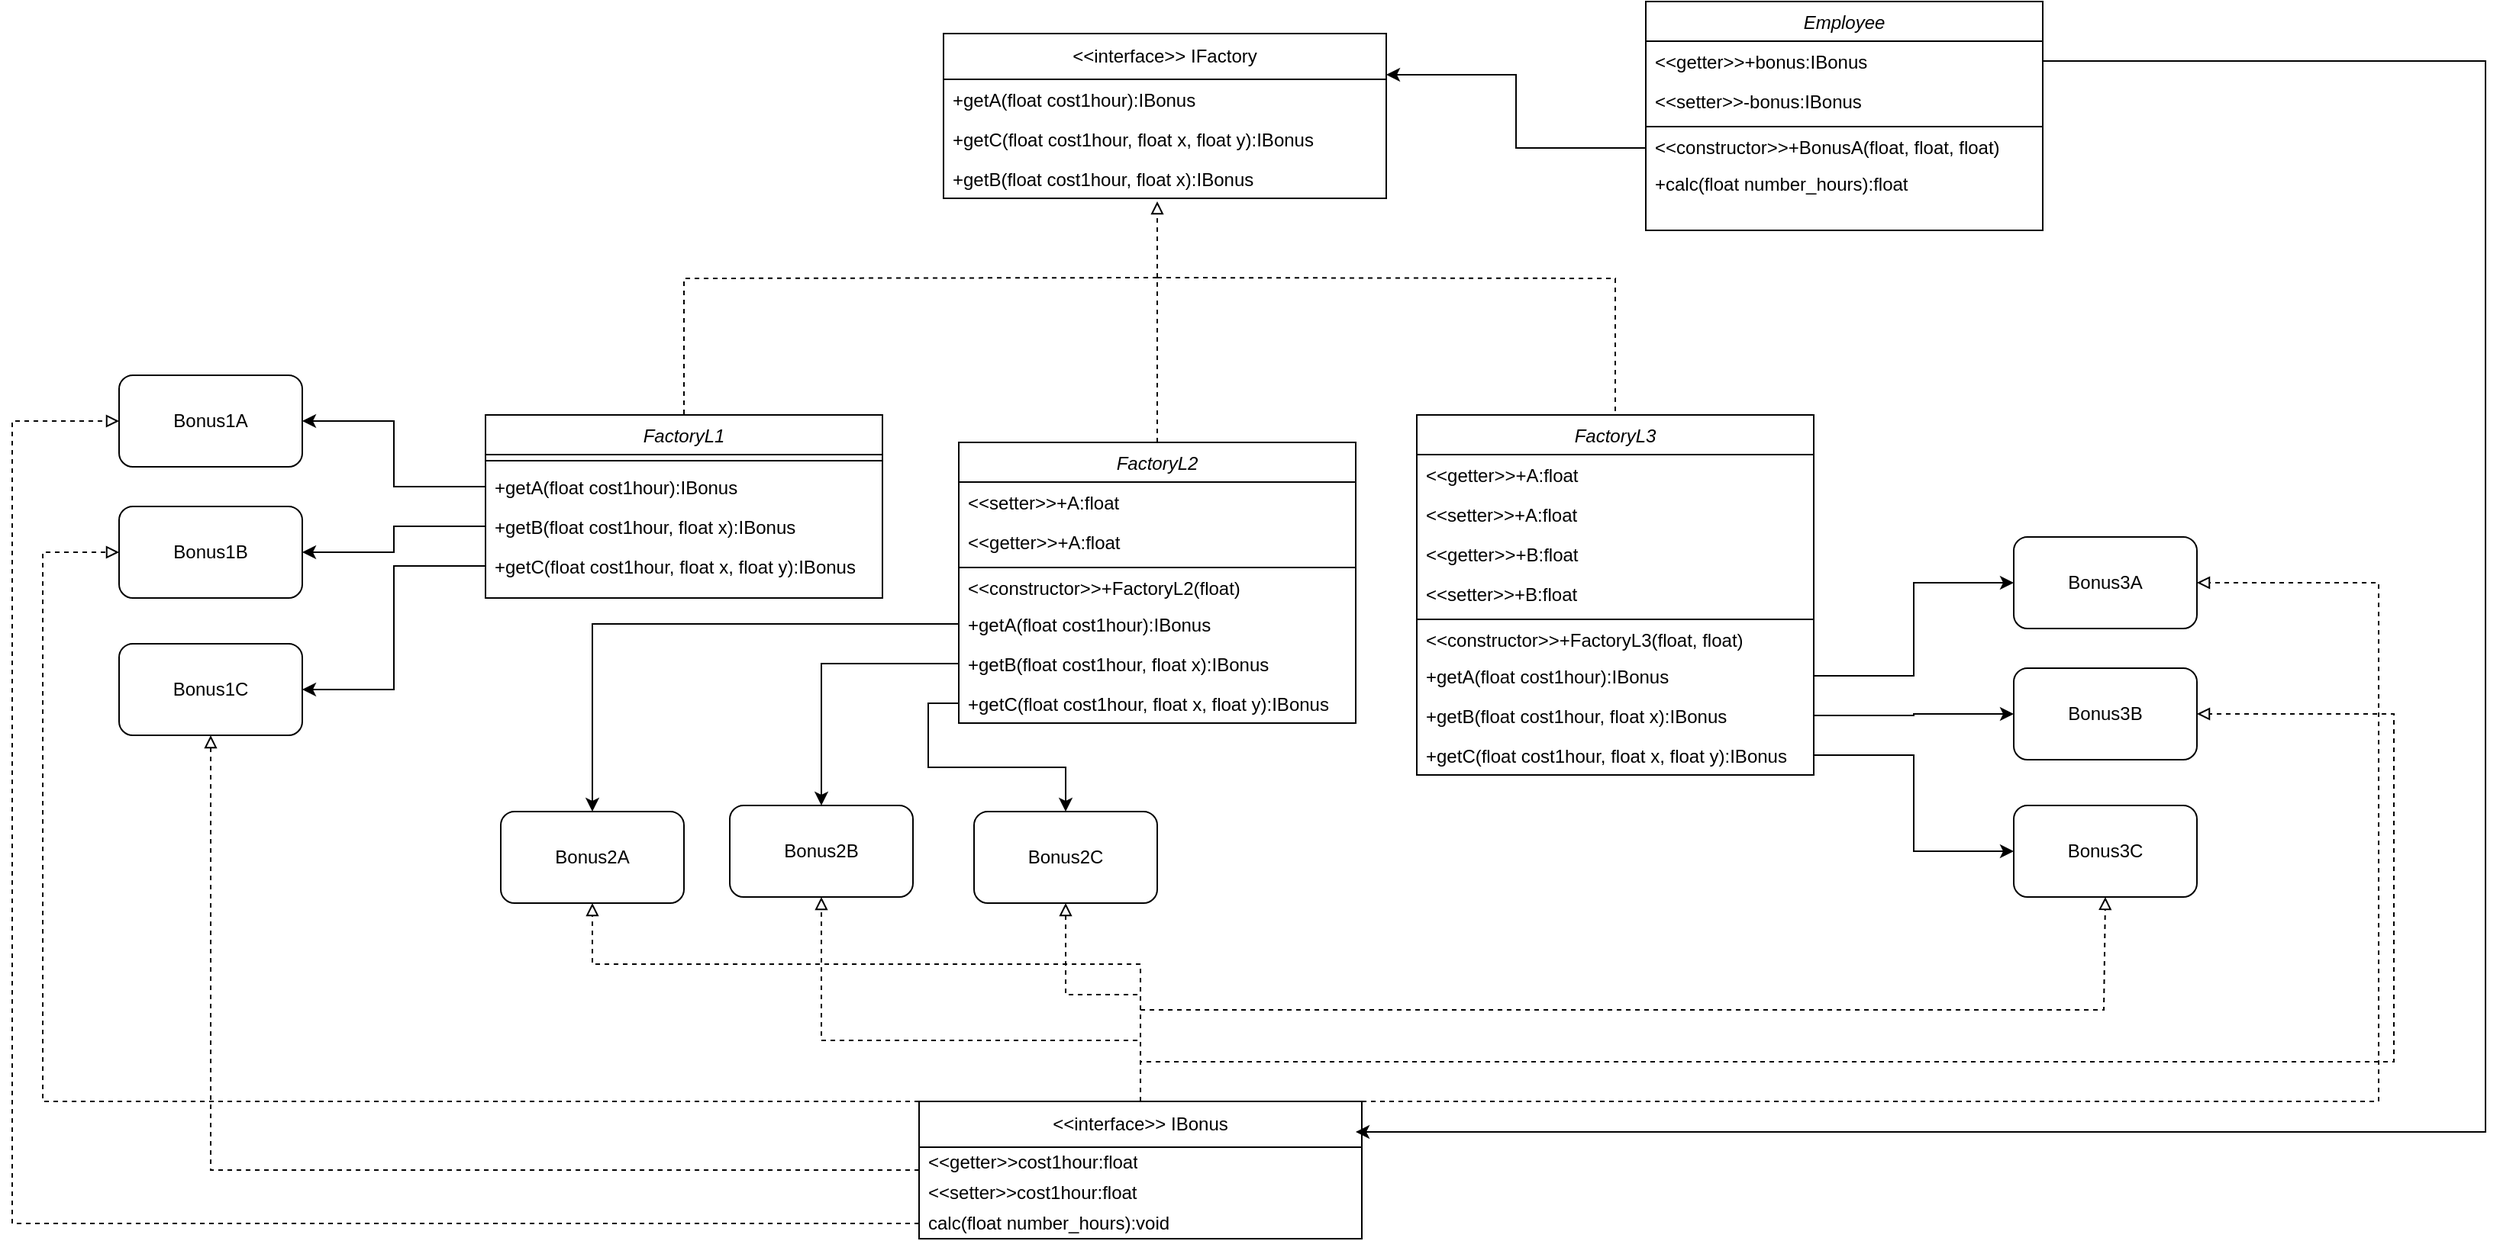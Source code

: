 <mxfile version="24.2.3" type="device">
  <diagram id="C5RBs43oDa-KdzZeNtuy" name="Page-1">
    <mxGraphModel dx="2649" dy="2156" grid="1" gridSize="10" guides="1" tooltips="1" connect="1" arrows="1" fold="1" page="1" pageScale="1" pageWidth="827" pageHeight="1169" math="0" shadow="0">
      <root>
        <mxCell id="WIyWlLk6GJQsqaUBKTNV-0" />
        <mxCell id="WIyWlLk6GJQsqaUBKTNV-1" parent="WIyWlLk6GJQsqaUBKTNV-0" />
        <mxCell id="zkfFHV4jXpPFQw0GAbJ--0" value="FactoryL1" style="swimlane;fontStyle=2;align=center;verticalAlign=top;childLayout=stackLayout;horizontal=1;startSize=26;horizontalStack=0;resizeParent=1;resizeLast=0;collapsible=1;marginBottom=0;rounded=0;shadow=0;strokeWidth=1;" parent="WIyWlLk6GJQsqaUBKTNV-1" vertex="1">
          <mxGeometry x="120" y="110" width="260" height="120" as="geometry">
            <mxRectangle x="230" y="140" width="160" height="26" as="alternateBounds" />
          </mxGeometry>
        </mxCell>
        <mxCell id="zkfFHV4jXpPFQw0GAbJ--4" value="" style="line;html=1;strokeWidth=1;align=left;verticalAlign=middle;spacingTop=-1;spacingLeft=3;spacingRight=3;rotatable=0;labelPosition=right;points=[];portConstraint=eastwest;" parent="zkfFHV4jXpPFQw0GAbJ--0" vertex="1">
          <mxGeometry y="26" width="260" height="8" as="geometry" />
        </mxCell>
        <mxCell id="zkfFHV4jXpPFQw0GAbJ--5" value="+getA(float cost1hour):IBonus" style="text;align=left;verticalAlign=top;spacingLeft=4;spacingRight=4;overflow=hidden;rotatable=0;points=[[0,0.5],[1,0.5]];portConstraint=eastwest;" parent="zkfFHV4jXpPFQw0GAbJ--0" vertex="1">
          <mxGeometry y="34" width="260" height="26" as="geometry" />
        </mxCell>
        <mxCell id="Mr1L3PNaYn9m-BKiw8RI-86" value="+getB(float cost1hour, float x):IBonus" style="text;align=left;verticalAlign=top;spacingLeft=4;spacingRight=4;overflow=hidden;rotatable=0;points=[[0,0.5],[1,0.5]];portConstraint=eastwest;" parent="zkfFHV4jXpPFQw0GAbJ--0" vertex="1">
          <mxGeometry y="60" width="260" height="26" as="geometry" />
        </mxCell>
        <mxCell id="Mr1L3PNaYn9m-BKiw8RI-87" value="+getC(float cost1hour, float x, float y):IBonus" style="text;align=left;verticalAlign=top;spacingLeft=4;spacingRight=4;overflow=hidden;rotatable=0;points=[[0,0.5],[1,0.5]];portConstraint=eastwest;" parent="zkfFHV4jXpPFQw0GAbJ--0" vertex="1">
          <mxGeometry y="86" width="260" height="26" as="geometry" />
        </mxCell>
        <mxCell id="Mr1L3PNaYn9m-BKiw8RI-130" style="edgeStyle=orthogonalEdgeStyle;rounded=0;orthogonalLoop=1;jettySize=auto;html=1;exitX=0.5;exitY=0;exitDx=0;exitDy=0;dashed=1;endArrow=block;endFill=0;" parent="WIyWlLk6GJQsqaUBKTNV-1" source="Mr1L3PNaYn9m-BKiw8RI-95" edge="1">
          <mxGeometry relative="1" as="geometry">
            <mxPoint x="560" y="-30" as="targetPoint" />
          </mxGeometry>
        </mxCell>
        <mxCell id="Mr1L3PNaYn9m-BKiw8RI-88" value="&amp;lt;&amp;lt;interface&amp;gt;&amp;gt; IFactory" style="swimlane;fontStyle=0;childLayout=stackLayout;horizontal=1;startSize=30;horizontalStack=0;resizeParent=1;resizeParentMax=0;resizeLast=0;collapsible=1;marginBottom=0;whiteSpace=wrap;html=1;" parent="WIyWlLk6GJQsqaUBKTNV-1" vertex="1">
          <mxGeometry x="420" y="-140" width="290" height="108" as="geometry" />
        </mxCell>
        <mxCell id="Mr1L3PNaYn9m-BKiw8RI-124" value="+getA(float cost1hour):IBonus" style="text;align=left;verticalAlign=top;spacingLeft=4;spacingRight=4;overflow=hidden;rotatable=0;points=[[0,0.5],[1,0.5]];portConstraint=eastwest;" parent="Mr1L3PNaYn9m-BKiw8RI-88" vertex="1">
          <mxGeometry y="30" width="290" height="26" as="geometry" />
        </mxCell>
        <mxCell id="Mr1L3PNaYn9m-BKiw8RI-126" value="+getC(float cost1hour, float x, float y):IBonus" style="text;align=left;verticalAlign=top;spacingLeft=4;spacingRight=4;overflow=hidden;rotatable=0;points=[[0,0.5],[1,0.5]];portConstraint=eastwest;" parent="Mr1L3PNaYn9m-BKiw8RI-88" vertex="1">
          <mxGeometry y="56" width="290" height="26" as="geometry" />
        </mxCell>
        <mxCell id="Mr1L3PNaYn9m-BKiw8RI-125" value="+getB(float cost1hour, float x):IBonus" style="text;align=left;verticalAlign=top;spacingLeft=4;spacingRight=4;overflow=hidden;rotatable=0;points=[[0,0.5],[1,0.5]];portConstraint=eastwest;" parent="Mr1L3PNaYn9m-BKiw8RI-88" vertex="1">
          <mxGeometry y="82" width="290" height="26" as="geometry" />
        </mxCell>
        <mxCell id="Mr1L3PNaYn9m-BKiw8RI-95" value="FactoryL2" style="swimlane;fontStyle=2;align=center;verticalAlign=top;childLayout=stackLayout;horizontal=1;startSize=26;horizontalStack=0;resizeParent=1;resizeLast=0;collapsible=1;marginBottom=0;rounded=0;shadow=0;strokeWidth=1;" parent="WIyWlLk6GJQsqaUBKTNV-1" vertex="1">
          <mxGeometry x="430" y="128" width="260" height="184" as="geometry">
            <mxRectangle x="230" y="140" width="160" height="26" as="alternateBounds" />
          </mxGeometry>
        </mxCell>
        <mxCell id="Mr1L3PNaYn9m-BKiw8RI-107" value="&lt;&lt;setter&gt;&gt;+A:float" style="text;align=left;verticalAlign=top;spacingLeft=4;spacingRight=4;overflow=hidden;rotatable=0;points=[[0,0.5],[1,0.5]];portConstraint=eastwest;" parent="Mr1L3PNaYn9m-BKiw8RI-95" vertex="1">
          <mxGeometry y="26" width="260" height="26" as="geometry" />
        </mxCell>
        <mxCell id="Mr1L3PNaYn9m-BKiw8RI-109" value="&lt;&lt;getter&gt;&gt;+A:float" style="text;align=left;verticalAlign=top;spacingLeft=4;spacingRight=4;overflow=hidden;rotatable=0;points=[[0,0.5],[1,0.5]];portConstraint=eastwest;" parent="Mr1L3PNaYn9m-BKiw8RI-95" vertex="1">
          <mxGeometry y="52" width="260" height="26" as="geometry" />
        </mxCell>
        <mxCell id="Mr1L3PNaYn9m-BKiw8RI-96" value="" style="line;html=1;strokeWidth=1;align=left;verticalAlign=middle;spacingTop=-1;spacingLeft=3;spacingRight=3;rotatable=0;labelPosition=right;points=[];portConstraint=eastwest;" parent="Mr1L3PNaYn9m-BKiw8RI-95" vertex="1">
          <mxGeometry y="78" width="260" height="8" as="geometry" />
        </mxCell>
        <mxCell id="Mr1L3PNaYn9m-BKiw8RI-114" value="&amp;lt;&amp;lt;constructor&amp;gt;&amp;gt;+FactoryL2(float)" style="text;strokeColor=none;fillColor=none;align=left;verticalAlign=middle;spacingLeft=4;spacingRight=4;overflow=hidden;points=[[0,0.5],[1,0.5]];portConstraint=eastwest;rotatable=0;whiteSpace=wrap;html=1;" parent="Mr1L3PNaYn9m-BKiw8RI-95" vertex="1">
          <mxGeometry y="86" width="260" height="20" as="geometry" />
        </mxCell>
        <mxCell id="Mr1L3PNaYn9m-BKiw8RI-97" value="+getA(float cost1hour):IBonus" style="text;align=left;verticalAlign=top;spacingLeft=4;spacingRight=4;overflow=hidden;rotatable=0;points=[[0,0.5],[1,0.5]];portConstraint=eastwest;" parent="Mr1L3PNaYn9m-BKiw8RI-95" vertex="1">
          <mxGeometry y="106" width="260" height="26" as="geometry" />
        </mxCell>
        <mxCell id="Mr1L3PNaYn9m-BKiw8RI-98" value="+getB(float cost1hour, float x):IBonus" style="text;align=left;verticalAlign=top;spacingLeft=4;spacingRight=4;overflow=hidden;rotatable=0;points=[[0,0.5],[1,0.5]];portConstraint=eastwest;" parent="Mr1L3PNaYn9m-BKiw8RI-95" vertex="1">
          <mxGeometry y="132" width="260" height="26" as="geometry" />
        </mxCell>
        <mxCell id="Mr1L3PNaYn9m-BKiw8RI-99" value="+getC(float cost1hour, float x, float y):IBonus" style="text;align=left;verticalAlign=top;spacingLeft=4;spacingRight=4;overflow=hidden;rotatable=0;points=[[0,0.5],[1,0.5]];portConstraint=eastwest;" parent="Mr1L3PNaYn9m-BKiw8RI-95" vertex="1">
          <mxGeometry y="158" width="260" height="26" as="geometry" />
        </mxCell>
        <mxCell id="Mr1L3PNaYn9m-BKiw8RI-100" value="FactoryL3" style="swimlane;fontStyle=2;align=center;verticalAlign=top;childLayout=stackLayout;horizontal=1;startSize=26;horizontalStack=0;resizeParent=1;resizeLast=0;collapsible=1;marginBottom=0;rounded=0;shadow=0;strokeWidth=1;" parent="WIyWlLk6GJQsqaUBKTNV-1" vertex="1">
          <mxGeometry x="730" y="110" width="260" height="236" as="geometry">
            <mxRectangle x="230" y="140" width="160" height="26" as="alternateBounds" />
          </mxGeometry>
        </mxCell>
        <mxCell id="Mr1L3PNaYn9m-BKiw8RI-111" value="&lt;&lt;getter&gt;&gt;+A:float" style="text;align=left;verticalAlign=top;spacingLeft=4;spacingRight=4;overflow=hidden;rotatable=0;points=[[0,0.5],[1,0.5]];portConstraint=eastwest;" parent="Mr1L3PNaYn9m-BKiw8RI-100" vertex="1">
          <mxGeometry y="26" width="260" height="26" as="geometry" />
        </mxCell>
        <mxCell id="Mr1L3PNaYn9m-BKiw8RI-110" value="&lt;&lt;setter&gt;&gt;+A:float" style="text;align=left;verticalAlign=top;spacingLeft=4;spacingRight=4;overflow=hidden;rotatable=0;points=[[0,0.5],[1,0.5]];portConstraint=eastwest;" parent="Mr1L3PNaYn9m-BKiw8RI-100" vertex="1">
          <mxGeometry y="52" width="260" height="26" as="geometry" />
        </mxCell>
        <mxCell id="Mr1L3PNaYn9m-BKiw8RI-112" value="&lt;&lt;getter&gt;&gt;+B:float" style="text;align=left;verticalAlign=top;spacingLeft=4;spacingRight=4;overflow=hidden;rotatable=0;points=[[0,0.5],[1,0.5]];portConstraint=eastwest;" parent="Mr1L3PNaYn9m-BKiw8RI-100" vertex="1">
          <mxGeometry y="78" width="260" height="26" as="geometry" />
        </mxCell>
        <mxCell id="Mr1L3PNaYn9m-BKiw8RI-113" value="&lt;&lt;setter&gt;&gt;+B:float" style="text;align=left;verticalAlign=top;spacingLeft=4;spacingRight=4;overflow=hidden;rotatable=0;points=[[0,0.5],[1,0.5]];portConstraint=eastwest;" parent="Mr1L3PNaYn9m-BKiw8RI-100" vertex="1">
          <mxGeometry y="104" width="260" height="26" as="geometry" />
        </mxCell>
        <mxCell id="Mr1L3PNaYn9m-BKiw8RI-101" value="" style="line;html=1;strokeWidth=1;align=left;verticalAlign=middle;spacingTop=-1;spacingLeft=3;spacingRight=3;rotatable=0;labelPosition=right;points=[];portConstraint=eastwest;" parent="Mr1L3PNaYn9m-BKiw8RI-100" vertex="1">
          <mxGeometry y="130" width="260" height="8" as="geometry" />
        </mxCell>
        <mxCell id="Mr1L3PNaYn9m-BKiw8RI-115" value="&amp;lt;&amp;lt;constructor&amp;gt;&amp;gt;+FactoryL3(float, float)" style="text;strokeColor=none;fillColor=none;align=left;verticalAlign=middle;spacingLeft=4;spacingRight=4;overflow=hidden;points=[[0,0.5],[1,0.5]];portConstraint=eastwest;rotatable=0;whiteSpace=wrap;html=1;" parent="Mr1L3PNaYn9m-BKiw8RI-100" vertex="1">
          <mxGeometry y="138" width="260" height="20" as="geometry" />
        </mxCell>
        <mxCell id="Mr1L3PNaYn9m-BKiw8RI-102" value="+getA(float cost1hour):IBonus" style="text;align=left;verticalAlign=top;spacingLeft=4;spacingRight=4;overflow=hidden;rotatable=0;points=[[0,0.5],[1,0.5]];portConstraint=eastwest;" parent="Mr1L3PNaYn9m-BKiw8RI-100" vertex="1">
          <mxGeometry y="158" width="260" height="26" as="geometry" />
        </mxCell>
        <mxCell id="Mr1L3PNaYn9m-BKiw8RI-103" value="+getB(float cost1hour, float x):IBonus" style="text;align=left;verticalAlign=top;spacingLeft=4;spacingRight=4;overflow=hidden;rotatable=0;points=[[0,0.5],[1,0.5]];portConstraint=eastwest;" parent="Mr1L3PNaYn9m-BKiw8RI-100" vertex="1">
          <mxGeometry y="184" width="260" height="26" as="geometry" />
        </mxCell>
        <mxCell id="Mr1L3PNaYn9m-BKiw8RI-104" value="+getC(float cost1hour, float x, float y):IBonus" style="text;align=left;verticalAlign=top;spacingLeft=4;spacingRight=4;overflow=hidden;rotatable=0;points=[[0,0.5],[1,0.5]];portConstraint=eastwest;" parent="Mr1L3PNaYn9m-BKiw8RI-100" vertex="1">
          <mxGeometry y="210" width="260" height="26" as="geometry" />
        </mxCell>
        <mxCell id="Mr1L3PNaYn9m-BKiw8RI-116" value="&amp;lt;&amp;lt;interface&amp;gt;&amp;gt; IBonus" style="swimlane;fontStyle=0;childLayout=stackLayout;horizontal=1;startSize=30;horizontalStack=0;resizeParent=1;resizeParentMax=0;resizeLast=0;collapsible=1;marginBottom=0;whiteSpace=wrap;html=1;" parent="WIyWlLk6GJQsqaUBKTNV-1" vertex="1">
          <mxGeometry x="404" y="560" width="290" height="90" as="geometry" />
        </mxCell>
        <mxCell id="Mr1L3PNaYn9m-BKiw8RI-117" value="&amp;lt;&amp;lt;getter&amp;gt;&amp;gt;cost1hour:float" style="text;strokeColor=none;fillColor=none;align=left;verticalAlign=middle;spacingLeft=4;spacingRight=4;overflow=hidden;points=[[0,0.5],[1,0.5]];portConstraint=eastwest;rotatable=0;whiteSpace=wrap;html=1;" parent="Mr1L3PNaYn9m-BKiw8RI-116" vertex="1">
          <mxGeometry y="30" width="290" height="20" as="geometry" />
        </mxCell>
        <mxCell id="Mr1L3PNaYn9m-BKiw8RI-118" value="&amp;lt;&amp;lt;setter&amp;gt;&amp;gt;cost1hour:float" style="text;strokeColor=none;fillColor=none;align=left;verticalAlign=middle;spacingLeft=4;spacingRight=4;overflow=hidden;points=[[0,0.5],[1,0.5]];portConstraint=eastwest;rotatable=0;whiteSpace=wrap;html=1;" parent="Mr1L3PNaYn9m-BKiw8RI-116" vertex="1">
          <mxGeometry y="50" width="290" height="20" as="geometry" />
        </mxCell>
        <mxCell id="Mr1L3PNaYn9m-BKiw8RI-119" value="calc(float number_hours):void" style="text;strokeColor=none;fillColor=none;align=left;verticalAlign=middle;spacingLeft=4;spacingRight=4;overflow=hidden;points=[[0,0.5],[1,0.5]];portConstraint=eastwest;rotatable=0;whiteSpace=wrap;html=1;" parent="Mr1L3PNaYn9m-BKiw8RI-116" vertex="1">
          <mxGeometry y="70" width="290" height="20" as="geometry" />
        </mxCell>
        <mxCell id="Mr1L3PNaYn9m-BKiw8RI-172" value="Employee" style="swimlane;fontStyle=2;align=center;verticalAlign=top;childLayout=stackLayout;horizontal=1;startSize=26;horizontalStack=0;resizeParent=1;resizeLast=0;collapsible=1;marginBottom=0;rounded=0;shadow=0;strokeWidth=1;" parent="WIyWlLk6GJQsqaUBKTNV-1" vertex="1">
          <mxGeometry x="880" y="-161" width="260" height="150" as="geometry">
            <mxRectangle x="230" y="140" width="160" height="26" as="alternateBounds" />
          </mxGeometry>
        </mxCell>
        <mxCell id="Mr1L3PNaYn9m-BKiw8RI-173" value="&lt;&lt;getter&gt;&gt;+bonus:IBonus" style="text;align=left;verticalAlign=top;spacingLeft=4;spacingRight=4;overflow=hidden;rotatable=0;points=[[0,0.5],[1,0.5]];portConstraint=eastwest;" parent="Mr1L3PNaYn9m-BKiw8RI-172" vertex="1">
          <mxGeometry y="26" width="260" height="26" as="geometry" />
        </mxCell>
        <mxCell id="Mr1L3PNaYn9m-BKiw8RI-174" value="&lt;&lt;setter&gt;&gt;-bonus:IBonus" style="text;align=left;verticalAlign=top;spacingLeft=4;spacingRight=4;overflow=hidden;rotatable=0;points=[[0,0.5],[1,0.5]];portConstraint=eastwest;" parent="Mr1L3PNaYn9m-BKiw8RI-172" vertex="1">
          <mxGeometry y="52" width="260" height="26" as="geometry" />
        </mxCell>
        <mxCell id="Mr1L3PNaYn9m-BKiw8RI-181" value="" style="line;html=1;strokeWidth=1;align=left;verticalAlign=middle;spacingTop=-1;spacingLeft=3;spacingRight=3;rotatable=0;labelPosition=right;points=[];portConstraint=eastwest;" parent="Mr1L3PNaYn9m-BKiw8RI-172" vertex="1">
          <mxGeometry y="78" width="260" height="8" as="geometry" />
        </mxCell>
        <mxCell id="Mr1L3PNaYn9m-BKiw8RI-182" value="&amp;lt;&amp;lt;constructor&amp;gt;&amp;gt;+BonusA(float, float, float)" style="text;strokeColor=none;fillColor=none;align=left;verticalAlign=middle;spacingLeft=4;spacingRight=4;overflow=hidden;points=[[0,0.5],[1,0.5]];portConstraint=eastwest;rotatable=0;whiteSpace=wrap;html=1;" parent="Mr1L3PNaYn9m-BKiw8RI-172" vertex="1">
          <mxGeometry y="86" width="260" height="20" as="geometry" />
        </mxCell>
        <mxCell id="Mr1L3PNaYn9m-BKiw8RI-183" value="+calc(float number_hours):float" style="text;align=left;verticalAlign=top;spacingLeft=4;spacingRight=4;overflow=hidden;rotatable=0;points=[[0,0.5],[1,0.5]];portConstraint=eastwest;" parent="Mr1L3PNaYn9m-BKiw8RI-172" vertex="1">
          <mxGeometry y="106" width="260" height="26" as="geometry" />
        </mxCell>
        <mxCell id="Mr1L3PNaYn9m-BKiw8RI-186" style="edgeStyle=orthogonalEdgeStyle;rounded=0;orthogonalLoop=1;jettySize=auto;html=1;entryX=0.5;entryY=0;entryDx=0;entryDy=0;dashed=1;endArrow=none;endFill=0;" parent="WIyWlLk6GJQsqaUBKTNV-1" target="Mr1L3PNaYn9m-BKiw8RI-100" edge="1">
          <mxGeometry relative="1" as="geometry">
            <mxPoint x="560" y="20" as="sourcePoint" />
            <mxPoint x="670" y="90" as="targetPoint" />
          </mxGeometry>
        </mxCell>
        <mxCell id="Mr1L3PNaYn9m-BKiw8RI-189" style="edgeStyle=orthogonalEdgeStyle;rounded=0;orthogonalLoop=1;jettySize=auto;html=1;entryX=0.5;entryY=0;entryDx=0;entryDy=0;dashed=1;endArrow=none;endFill=0;" parent="WIyWlLk6GJQsqaUBKTNV-1" target="zkfFHV4jXpPFQw0GAbJ--0" edge="1">
          <mxGeometry relative="1" as="geometry">
            <mxPoint x="560" y="20" as="sourcePoint" />
            <mxPoint x="860" y="110" as="targetPoint" />
          </mxGeometry>
        </mxCell>
        <mxCell id="Mr1L3PNaYn9m-BKiw8RI-193" style="edgeStyle=orthogonalEdgeStyle;rounded=0;orthogonalLoop=1;jettySize=auto;html=1;exitX=0;exitY=0.5;exitDx=0;exitDy=0;entryX=1;entryY=0.25;entryDx=0;entryDy=0;" parent="WIyWlLk6GJQsqaUBKTNV-1" source="Mr1L3PNaYn9m-BKiw8RI-182" target="Mr1L3PNaYn9m-BKiw8RI-88" edge="1">
          <mxGeometry relative="1" as="geometry" />
        </mxCell>
        <mxCell id="Mr1L3PNaYn9m-BKiw8RI-194" value="Bonus1A" style="rounded=1;whiteSpace=wrap;html=1;" parent="WIyWlLk6GJQsqaUBKTNV-1" vertex="1">
          <mxGeometry x="-120" y="84" width="120" height="60" as="geometry" />
        </mxCell>
        <mxCell id="Mr1L3PNaYn9m-BKiw8RI-195" value="Bonus1B" style="rounded=1;whiteSpace=wrap;html=1;" parent="WIyWlLk6GJQsqaUBKTNV-1" vertex="1">
          <mxGeometry x="-120" y="170" width="120" height="60" as="geometry" />
        </mxCell>
        <mxCell id="Mr1L3PNaYn9m-BKiw8RI-196" value="Bonus1C" style="rounded=1;whiteSpace=wrap;html=1;" parent="WIyWlLk6GJQsqaUBKTNV-1" vertex="1">
          <mxGeometry x="-120" y="260" width="120" height="60" as="geometry" />
        </mxCell>
        <mxCell id="Mr1L3PNaYn9m-BKiw8RI-198" style="edgeStyle=orthogonalEdgeStyle;rounded=0;orthogonalLoop=1;jettySize=auto;html=1;exitX=0;exitY=0.5;exitDx=0;exitDy=0;" parent="WIyWlLk6GJQsqaUBKTNV-1" source="zkfFHV4jXpPFQw0GAbJ--5" target="Mr1L3PNaYn9m-BKiw8RI-194" edge="1">
          <mxGeometry relative="1" as="geometry" />
        </mxCell>
        <mxCell id="Mr1L3PNaYn9m-BKiw8RI-201" style="edgeStyle=orthogonalEdgeStyle;rounded=0;orthogonalLoop=1;jettySize=auto;html=1;exitX=0;exitY=0.5;exitDx=0;exitDy=0;entryX=1;entryY=0.5;entryDx=0;entryDy=0;" parent="WIyWlLk6GJQsqaUBKTNV-1" source="Mr1L3PNaYn9m-BKiw8RI-86" target="Mr1L3PNaYn9m-BKiw8RI-195" edge="1">
          <mxGeometry relative="1" as="geometry" />
        </mxCell>
        <mxCell id="Mr1L3PNaYn9m-BKiw8RI-202" style="edgeStyle=orthogonalEdgeStyle;rounded=0;orthogonalLoop=1;jettySize=auto;html=1;exitX=0;exitY=0.5;exitDx=0;exitDy=0;entryX=1;entryY=0.5;entryDx=0;entryDy=0;" parent="WIyWlLk6GJQsqaUBKTNV-1" source="Mr1L3PNaYn9m-BKiw8RI-87" target="Mr1L3PNaYn9m-BKiw8RI-196" edge="1">
          <mxGeometry relative="1" as="geometry" />
        </mxCell>
        <mxCell id="Mr1L3PNaYn9m-BKiw8RI-203" value="Bonus3A" style="rounded=1;whiteSpace=wrap;html=1;" parent="WIyWlLk6GJQsqaUBKTNV-1" vertex="1">
          <mxGeometry x="1121" y="190" width="120" height="60" as="geometry" />
        </mxCell>
        <mxCell id="Mr1L3PNaYn9m-BKiw8RI-204" value="Bonus3B" style="rounded=1;whiteSpace=wrap;html=1;" parent="WIyWlLk6GJQsqaUBKTNV-1" vertex="1">
          <mxGeometry x="1121" y="276" width="120" height="60" as="geometry" />
        </mxCell>
        <mxCell id="Mr1L3PNaYn9m-BKiw8RI-205" value="Bonus3C" style="rounded=1;whiteSpace=wrap;html=1;" parent="WIyWlLk6GJQsqaUBKTNV-1" vertex="1">
          <mxGeometry x="1121" y="366" width="120" height="60" as="geometry" />
        </mxCell>
        <mxCell id="Mr1L3PNaYn9m-BKiw8RI-206" style="edgeStyle=orthogonalEdgeStyle;rounded=0;orthogonalLoop=1;jettySize=auto;html=1;exitX=1;exitY=0.5;exitDx=0;exitDy=0;entryX=0;entryY=0.5;entryDx=0;entryDy=0;" parent="WIyWlLk6GJQsqaUBKTNV-1" source="Mr1L3PNaYn9m-BKiw8RI-102" target="Mr1L3PNaYn9m-BKiw8RI-203" edge="1">
          <mxGeometry relative="1" as="geometry" />
        </mxCell>
        <mxCell id="Mr1L3PNaYn9m-BKiw8RI-207" style="edgeStyle=orthogonalEdgeStyle;rounded=0;orthogonalLoop=1;jettySize=auto;html=1;exitX=1;exitY=0.5;exitDx=0;exitDy=0;entryX=0;entryY=0.5;entryDx=0;entryDy=0;" parent="WIyWlLk6GJQsqaUBKTNV-1" source="Mr1L3PNaYn9m-BKiw8RI-103" target="Mr1L3PNaYn9m-BKiw8RI-204" edge="1">
          <mxGeometry relative="1" as="geometry" />
        </mxCell>
        <mxCell id="Mr1L3PNaYn9m-BKiw8RI-208" style="edgeStyle=orthogonalEdgeStyle;rounded=0;orthogonalLoop=1;jettySize=auto;html=1;exitX=1;exitY=0.5;exitDx=0;exitDy=0;entryX=0;entryY=0.5;entryDx=0;entryDy=0;" parent="WIyWlLk6GJQsqaUBKTNV-1" source="Mr1L3PNaYn9m-BKiw8RI-104" target="Mr1L3PNaYn9m-BKiw8RI-205" edge="1">
          <mxGeometry relative="1" as="geometry" />
        </mxCell>
        <mxCell id="Mr1L3PNaYn9m-BKiw8RI-209" value="Bonus2A" style="rounded=1;whiteSpace=wrap;html=1;" parent="WIyWlLk6GJQsqaUBKTNV-1" vertex="1">
          <mxGeometry x="130" y="370" width="120" height="60" as="geometry" />
        </mxCell>
        <mxCell id="Mr1L3PNaYn9m-BKiw8RI-210" value="Bonus2B" style="rounded=1;whiteSpace=wrap;html=1;" parent="WIyWlLk6GJQsqaUBKTNV-1" vertex="1">
          <mxGeometry x="280" y="366" width="120" height="60" as="geometry" />
        </mxCell>
        <mxCell id="Mr1L3PNaYn9m-BKiw8RI-211" value="Bonus2C" style="rounded=1;whiteSpace=wrap;html=1;" parent="WIyWlLk6GJQsqaUBKTNV-1" vertex="1">
          <mxGeometry x="440" y="370" width="120" height="60" as="geometry" />
        </mxCell>
        <mxCell id="Mr1L3PNaYn9m-BKiw8RI-212" style="edgeStyle=orthogonalEdgeStyle;rounded=0;orthogonalLoop=1;jettySize=auto;html=1;exitX=0;exitY=0.5;exitDx=0;exitDy=0;entryX=0.5;entryY=0;entryDx=0;entryDy=0;" parent="WIyWlLk6GJQsqaUBKTNV-1" source="Mr1L3PNaYn9m-BKiw8RI-97" target="Mr1L3PNaYn9m-BKiw8RI-209" edge="1">
          <mxGeometry relative="1" as="geometry" />
        </mxCell>
        <mxCell id="Mr1L3PNaYn9m-BKiw8RI-213" style="edgeStyle=orthogonalEdgeStyle;rounded=0;orthogonalLoop=1;jettySize=auto;html=1;exitX=0;exitY=0.5;exitDx=0;exitDy=0;entryX=0.5;entryY=0;entryDx=0;entryDy=0;" parent="WIyWlLk6GJQsqaUBKTNV-1" source="Mr1L3PNaYn9m-BKiw8RI-98" target="Mr1L3PNaYn9m-BKiw8RI-210" edge="1">
          <mxGeometry relative="1" as="geometry" />
        </mxCell>
        <mxCell id="Mr1L3PNaYn9m-BKiw8RI-214" style="edgeStyle=orthogonalEdgeStyle;rounded=0;orthogonalLoop=1;jettySize=auto;html=1;exitX=0;exitY=0.5;exitDx=0;exitDy=0;" parent="WIyWlLk6GJQsqaUBKTNV-1" source="Mr1L3PNaYn9m-BKiw8RI-99" target="Mr1L3PNaYn9m-BKiw8RI-211" edge="1">
          <mxGeometry relative="1" as="geometry" />
        </mxCell>
        <mxCell id="gzNBJORp5cGL8AY3jgsd-0" value="" style="endArrow=block;html=1;rounded=0;exitX=0.5;exitY=0;exitDx=0;exitDy=0;entryX=0.5;entryY=1;entryDx=0;entryDy=0;endFill=0;dashed=1;" edge="1" parent="WIyWlLk6GJQsqaUBKTNV-1" source="Mr1L3PNaYn9m-BKiw8RI-116" target="Mr1L3PNaYn9m-BKiw8RI-205">
          <mxGeometry width="50" height="50" relative="1" as="geometry">
            <mxPoint x="660" y="550" as="sourcePoint" />
            <mxPoint x="710" y="500" as="targetPoint" />
            <Array as="points">
              <mxPoint x="549" y="500" />
              <mxPoint x="1180" y="500" />
            </Array>
          </mxGeometry>
        </mxCell>
        <mxCell id="gzNBJORp5cGL8AY3jgsd-1" value="" style="endArrow=block;html=1;rounded=0;exitX=0.5;exitY=0;exitDx=0;exitDy=0;entryX=1;entryY=0.5;entryDx=0;entryDy=0;endFill=0;dashed=1;" edge="1" parent="WIyWlLk6GJQsqaUBKTNV-1" source="Mr1L3PNaYn9m-BKiw8RI-116" target="Mr1L3PNaYn9m-BKiw8RI-204">
          <mxGeometry width="50" height="50" relative="1" as="geometry">
            <mxPoint x="739" y="594" as="sourcePoint" />
            <mxPoint x="1371" y="460" as="targetPoint" />
            <Array as="points">
              <mxPoint x="549" y="534" />
              <mxPoint x="1370" y="534" />
              <mxPoint x="1370" y="306" />
            </Array>
          </mxGeometry>
        </mxCell>
        <mxCell id="gzNBJORp5cGL8AY3jgsd-2" value="" style="endArrow=block;html=1;rounded=0;exitX=1;exitY=0;exitDx=0;exitDy=0;entryX=1;entryY=0.5;entryDx=0;entryDy=0;endFill=0;dashed=1;" edge="1" parent="WIyWlLk6GJQsqaUBKTNV-1" source="Mr1L3PNaYn9m-BKiw8RI-116" target="Mr1L3PNaYn9m-BKiw8RI-203">
          <mxGeometry width="50" height="50" relative="1" as="geometry">
            <mxPoint x="569" y="580" as="sourcePoint" />
            <mxPoint x="1201" y="446" as="targetPoint" />
            <Array as="points">
              <mxPoint x="1360" y="560" />
              <mxPoint x="1360" y="220" />
            </Array>
          </mxGeometry>
        </mxCell>
        <mxCell id="gzNBJORp5cGL8AY3jgsd-3" value="" style="endArrow=block;html=1;rounded=0;exitX=0.5;exitY=0;exitDx=0;exitDy=0;entryX=0.5;entryY=1;entryDx=0;entryDy=0;dashed=1;endFill=0;" edge="1" parent="WIyWlLk6GJQsqaUBKTNV-1" source="Mr1L3PNaYn9m-BKiw8RI-116" target="Mr1L3PNaYn9m-BKiw8RI-211">
          <mxGeometry width="50" height="50" relative="1" as="geometry">
            <mxPoint x="440" y="550" as="sourcePoint" />
            <mxPoint x="490" y="500" as="targetPoint" />
            <Array as="points">
              <mxPoint x="549" y="490" />
              <mxPoint x="500" y="490" />
            </Array>
          </mxGeometry>
        </mxCell>
        <mxCell id="gzNBJORp5cGL8AY3jgsd-4" value="" style="endArrow=block;html=1;rounded=0;exitX=0.5;exitY=0;exitDx=0;exitDy=0;entryX=0.5;entryY=1;entryDx=0;entryDy=0;dashed=1;endFill=0;" edge="1" parent="WIyWlLk6GJQsqaUBKTNV-1" source="Mr1L3PNaYn9m-BKiw8RI-116" target="Mr1L3PNaYn9m-BKiw8RI-210">
          <mxGeometry width="50" height="50" relative="1" as="geometry">
            <mxPoint x="440" y="550" as="sourcePoint" />
            <mxPoint x="490" y="500" as="targetPoint" />
            <Array as="points">
              <mxPoint x="549" y="520" />
              <mxPoint x="340" y="520" />
            </Array>
          </mxGeometry>
        </mxCell>
        <mxCell id="gzNBJORp5cGL8AY3jgsd-5" value="" style="endArrow=block;html=1;rounded=0;exitX=0.5;exitY=0;exitDx=0;exitDy=0;entryX=0.5;entryY=1;entryDx=0;entryDy=0;dashed=1;endFill=0;" edge="1" parent="WIyWlLk6GJQsqaUBKTNV-1" source="Mr1L3PNaYn9m-BKiw8RI-116" target="Mr1L3PNaYn9m-BKiw8RI-209">
          <mxGeometry width="50" height="50" relative="1" as="geometry">
            <mxPoint x="440" y="550" as="sourcePoint" />
            <mxPoint x="490" y="500" as="targetPoint" />
            <Array as="points">
              <mxPoint x="549" y="470" />
              <mxPoint x="190" y="470" />
            </Array>
          </mxGeometry>
        </mxCell>
        <mxCell id="gzNBJORp5cGL8AY3jgsd-6" value="" style="endArrow=block;html=1;rounded=0;exitX=0;exitY=0.5;exitDx=0;exitDy=0;entryX=0.5;entryY=1;entryDx=0;entryDy=0;endFill=0;dashed=1;" edge="1" parent="WIyWlLk6GJQsqaUBKTNV-1" source="Mr1L3PNaYn9m-BKiw8RI-116" target="Mr1L3PNaYn9m-BKiw8RI-196">
          <mxGeometry width="50" height="50" relative="1" as="geometry">
            <mxPoint x="440" y="550" as="sourcePoint" />
            <mxPoint x="490" y="500" as="targetPoint" />
            <Array as="points">
              <mxPoint x="-60" y="605" />
            </Array>
          </mxGeometry>
        </mxCell>
        <mxCell id="gzNBJORp5cGL8AY3jgsd-7" value="" style="endArrow=block;html=1;rounded=0;exitX=0;exitY=0;exitDx=0;exitDy=0;entryX=0;entryY=0.5;entryDx=0;entryDy=0;dashed=1;endFill=0;" edge="1" parent="WIyWlLk6GJQsqaUBKTNV-1" source="Mr1L3PNaYn9m-BKiw8RI-116" target="Mr1L3PNaYn9m-BKiw8RI-195">
          <mxGeometry width="50" height="50" relative="1" as="geometry">
            <mxPoint x="440" y="550" as="sourcePoint" />
            <mxPoint x="490" y="500" as="targetPoint" />
            <Array as="points">
              <mxPoint x="-170" y="560" />
              <mxPoint x="-170" y="200" />
            </Array>
          </mxGeometry>
        </mxCell>
        <mxCell id="gzNBJORp5cGL8AY3jgsd-8" value="" style="endArrow=block;html=1;rounded=0;exitX=0;exitY=0.5;exitDx=0;exitDy=0;entryX=0;entryY=0.5;entryDx=0;entryDy=0;dashed=1;endFill=0;" edge="1" parent="WIyWlLk6GJQsqaUBKTNV-1" source="Mr1L3PNaYn9m-BKiw8RI-119" target="Mr1L3PNaYn9m-BKiw8RI-194">
          <mxGeometry width="50" height="50" relative="1" as="geometry">
            <mxPoint x="440" y="550" as="sourcePoint" />
            <mxPoint x="490" y="500" as="targetPoint" />
            <Array as="points">
              <mxPoint x="-190" y="640" />
              <mxPoint x="-190" y="114" />
            </Array>
          </mxGeometry>
        </mxCell>
        <mxCell id="gzNBJORp5cGL8AY3jgsd-9" value="" style="endArrow=classic;html=1;rounded=0;exitX=1;exitY=0.5;exitDx=0;exitDy=0;" edge="1" parent="WIyWlLk6GJQsqaUBKTNV-1" source="Mr1L3PNaYn9m-BKiw8RI-173">
          <mxGeometry width="50" height="50" relative="1" as="geometry">
            <mxPoint x="440" y="330" as="sourcePoint" />
            <mxPoint x="690" y="580" as="targetPoint" />
            <Array as="points">
              <mxPoint x="1430" y="-122" />
              <mxPoint x="1430" y="580" />
            </Array>
          </mxGeometry>
        </mxCell>
      </root>
    </mxGraphModel>
  </diagram>
</mxfile>
